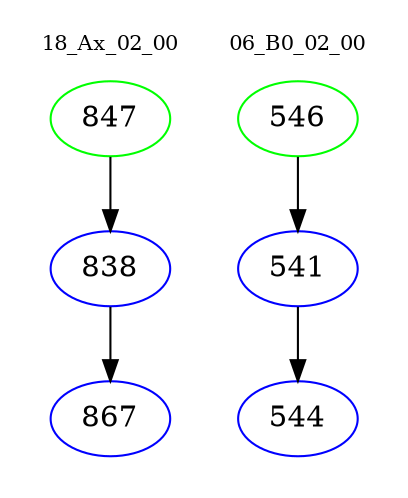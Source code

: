 digraph{
subgraph cluster_0 {
color = white
label = "18_Ax_02_00";
fontsize=10;
T0_847 [label="847", color="green"]
T0_847 -> T0_838 [color="black"]
T0_838 [label="838", color="blue"]
T0_838 -> T0_867 [color="black"]
T0_867 [label="867", color="blue"]
}
subgraph cluster_1 {
color = white
label = "06_B0_02_00";
fontsize=10;
T1_546 [label="546", color="green"]
T1_546 -> T1_541 [color="black"]
T1_541 [label="541", color="blue"]
T1_541 -> T1_544 [color="black"]
T1_544 [label="544", color="blue"]
}
}
